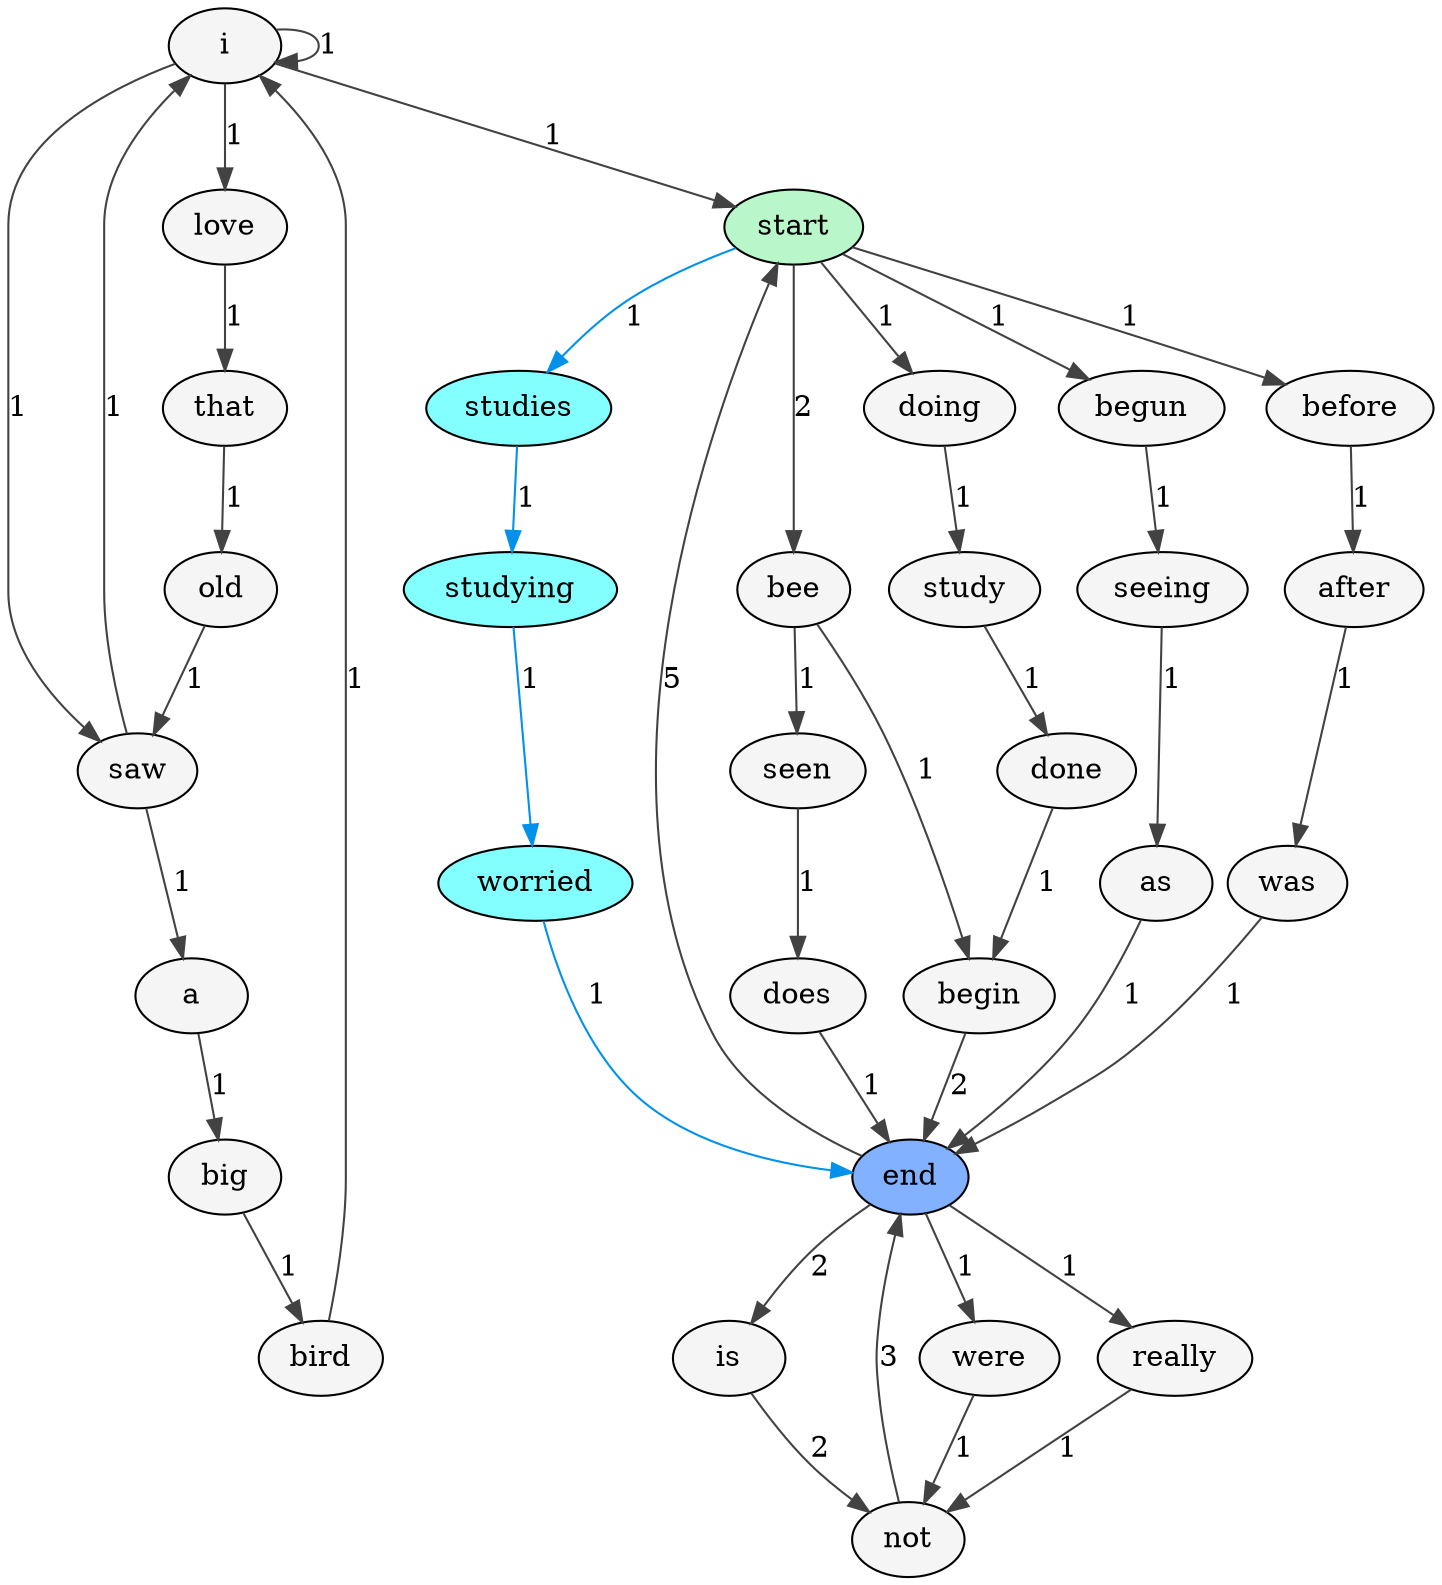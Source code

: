 digraph G {
i[style=filled]  [fillcolor ="#F5F5F5"];
saw[style=filled]  [fillcolor ="#F5F5F5"];
a[style=filled]  [fillcolor ="#F5F5F5"];
big[style=filled]  [fillcolor ="#F5F5F5"];
bird[style=filled]  [fillcolor ="#F5F5F5"];
love[style=filled]  [fillcolor ="#F5F5F5"];
that[style=filled]  [fillcolor ="#F5F5F5"];
old[style=filled]  [fillcolor ="#F5F5F5"];
start[style=filled]  [fillcolor ="#B9F6CA"];
studies[style=filled]  [fillcolor ="#84FFFF"];
studying[style=filled]  [fillcolor ="#84FFFF"];
worried[style=filled]  [fillcolor ="#84FFFF"];
end[style=filled]  [fillcolor ="#82B1FF"];
bee[style=filled]  [fillcolor ="#F5F5F5"];
seen[style=filled]  [fillcolor ="#F5F5F5"];
does[style=filled]  [fillcolor ="#F5F5F5"];
doing[style=filled]  [fillcolor ="#F5F5F5"];
study[style=filled]  [fillcolor ="#F5F5F5"];
done[style=filled]  [fillcolor ="#F5F5F5"];
begin[style=filled]  [fillcolor ="#F5F5F5"];
begun[style=filled]  [fillcolor ="#F5F5F5"];
seeing[style=filled]  [fillcolor ="#F5F5F5"];
as[style=filled]  [fillcolor ="#F5F5F5"];
before[style=filled]  [fillcolor ="#F5F5F5"];
after[style=filled]  [fillcolor ="#F5F5F5"];
was[style=filled]  [fillcolor ="#F5F5F5"];
is[style=filled]  [fillcolor ="#F5F5F5"];
not[style=filled]  [fillcolor ="#F5F5F5"];
were[style=filled]  [fillcolor ="#F5F5F5"];
really[style=filled]  [fillcolor ="#F5F5F5"];
love->that[color="#424242",label="1"];
big->bird[color="#424242",label="1"];
doing->study[color="#424242",label="1"];
study->done[color="#424242",label="1"];
bee->begin[color="#424242",label="1"];
bee->seen[color="#424242",label="1"];
before->after[color="#424242",label="1"];
begun->seeing[color="#424242",label="1"];
seen->does[color="#424242",label="1"];
that->old[color="#424242",label="1"];
not->end[color="#424242",label="3"];
seeing->as[color="#424242",label="1"];
does->end[color="#424242",label="1"];
bird->i[color="#424242",label="1"];
studies->studying[color="#0091EA",label="1"];
end->were[color="#424242",label="1"];
end->start[color="#424242",label="5"];
end->is[color="#424242",label="2"];
end->really[color="#424242",label="1"];
worried->end[color="#0091EA",label="1"];
after->was[color="#424242",label="1"];
a->big[color="#424242",label="1"];
studying->worried[color="#0091EA",label="1"];
old->saw[color="#424242",label="1"];
saw->a[color="#424242",label="1"];
saw->i[color="#424242",label="1"];
start->doing[color="#424242",label="1"];
start->bee[color="#424242",label="2"];
start->before[color="#424242",label="1"];
start->studies[color="#0091EA",label="1"];
start->begun[color="#424242",label="1"];
was->end[color="#424242",label="1"];
i->love[color="#424242",label="1"];
i->saw[color="#424242",label="1"];
i->start[color="#424242",label="1"];
i->i[color="#424242",label="1"];
is->not[color="#424242",label="2"];
done->begin[color="#424242",label="1"];
really->not[color="#424242",label="1"];
as->end[color="#424242",label="1"];
were->not[color="#424242",label="1"];
begin->end[color="#424242",label="2"];
}
